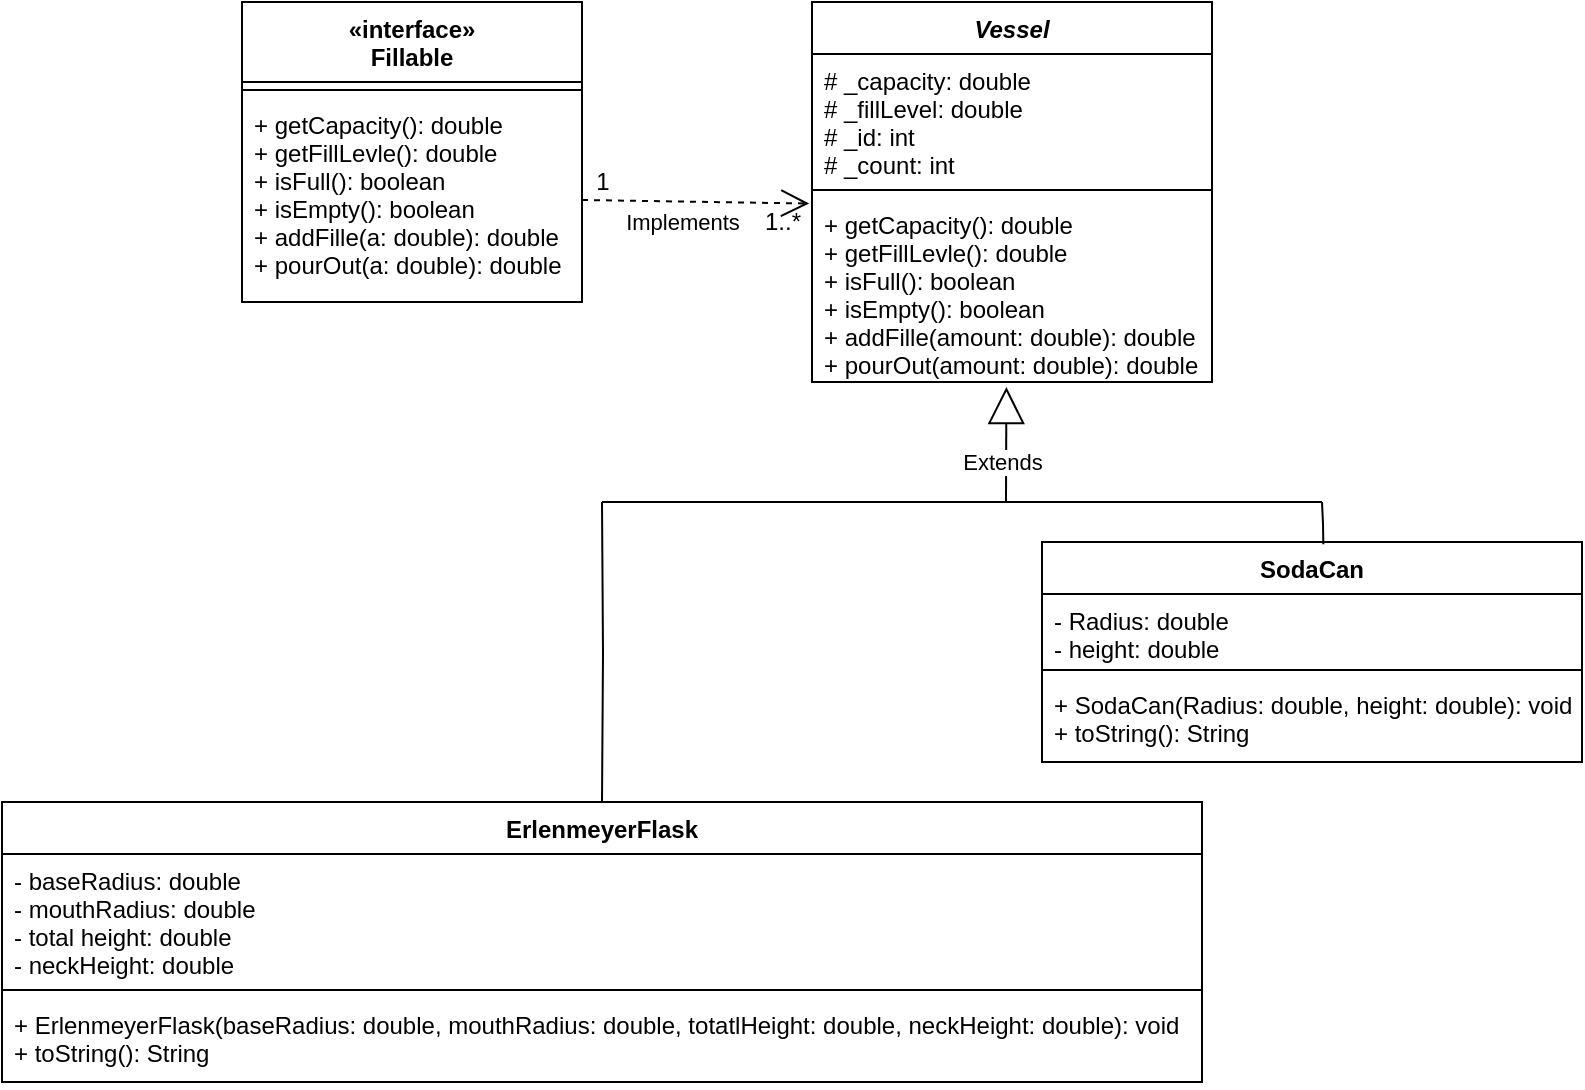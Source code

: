 <mxfile version="18.0.2" type="device"><diagram id="D00QGJkzbmWSBh5MbmYa" name="Page-1"><mxGraphModel dx="953" dy="553" grid="1" gridSize="10" guides="1" tooltips="1" connect="1" arrows="1" fold="1" page="1" pageScale="1" pageWidth="850" pageHeight="1100" math="0" shadow="0"><root><mxCell id="0"/><mxCell id="1" parent="0"/><mxCell id="C-Wk6_4T4SQyQshfntaO-2" value="«interface»&#10;Fillable" style="swimlane;fontStyle=1;align=center;verticalAlign=top;childLayout=stackLayout;horizontal=1;startSize=40;horizontalStack=0;resizeParent=1;resizeParentMax=0;resizeLast=0;collapsible=1;marginBottom=0;" vertex="1" parent="1"><mxGeometry x="140" y="80" width="170" height="150" as="geometry"/></mxCell><mxCell id="C-Wk6_4T4SQyQshfntaO-4" value="" style="line;strokeWidth=1;fillColor=none;align=left;verticalAlign=middle;spacingTop=-1;spacingLeft=3;spacingRight=3;rotatable=0;labelPosition=right;points=[];portConstraint=eastwest;" vertex="1" parent="C-Wk6_4T4SQyQshfntaO-2"><mxGeometry y="40" width="170" height="8" as="geometry"/></mxCell><mxCell id="C-Wk6_4T4SQyQshfntaO-5" value="+ getCapacity(): double&#10;+ getFillLevle(): double&#10;+ isFull(): boolean&#10;+ isEmpty(): boolean&#10;+ addFille(a: double): double&#10;+ pourOut(a: double): double" style="text;strokeColor=none;fillColor=none;align=left;verticalAlign=top;spacingLeft=4;spacingRight=4;overflow=hidden;rotatable=0;points=[[0,0.5],[1,0.5]];portConstraint=eastwest;" vertex="1" parent="C-Wk6_4T4SQyQshfntaO-2"><mxGeometry y="48" width="170" height="102" as="geometry"/></mxCell><mxCell id="C-Wk6_4T4SQyQshfntaO-6" value="Vessel" style="swimlane;fontStyle=3;align=center;verticalAlign=top;childLayout=stackLayout;horizontal=1;startSize=26;horizontalStack=0;resizeParent=1;resizeParentMax=0;resizeLast=0;collapsible=1;marginBottom=0;" vertex="1" parent="1"><mxGeometry x="425" y="80" width="200" height="190" as="geometry"/></mxCell><mxCell id="C-Wk6_4T4SQyQshfntaO-7" value="# _capacity: double&#10;# _fillLevel: double&#10;# _id: int&#10;# _count: int" style="text;strokeColor=none;fillColor=none;align=left;verticalAlign=top;spacingLeft=4;spacingRight=4;overflow=hidden;rotatable=0;points=[[0,0.5],[1,0.5]];portConstraint=eastwest;" vertex="1" parent="C-Wk6_4T4SQyQshfntaO-6"><mxGeometry y="26" width="200" height="64" as="geometry"/></mxCell><mxCell id="C-Wk6_4T4SQyQshfntaO-8" value="" style="line;strokeWidth=1;fillColor=none;align=left;verticalAlign=middle;spacingTop=-1;spacingLeft=3;spacingRight=3;rotatable=0;labelPosition=right;points=[];portConstraint=eastwest;" vertex="1" parent="C-Wk6_4T4SQyQshfntaO-6"><mxGeometry y="90" width="200" height="8" as="geometry"/></mxCell><mxCell id="C-Wk6_4T4SQyQshfntaO-9" value="+ getCapacity(): double&#10;+ getFillLevle(): double&#10;+ isFull(): boolean&#10;+ isEmpty(): boolean&#10;+ addFille(amount: double): double&#10;+ pourOut(amount: double): double" style="text;strokeColor=none;fillColor=none;align=left;verticalAlign=top;spacingLeft=4;spacingRight=4;overflow=hidden;rotatable=0;points=[[0,0.5],[1,0.5]];portConstraint=eastwest;" vertex="1" parent="C-Wk6_4T4SQyQshfntaO-6"><mxGeometry y="98" width="200" height="92" as="geometry"/></mxCell><mxCell id="C-Wk6_4T4SQyQshfntaO-11" value="1" style="text;html=1;resizable=0;autosize=1;align=center;verticalAlign=middle;points=[];fillColor=none;strokeColor=none;rounded=0;" vertex="1" parent="1"><mxGeometry x="310" y="160" width="20" height="20" as="geometry"/></mxCell><mxCell id="C-Wk6_4T4SQyQshfntaO-12" value="1..*" style="text;html=1;resizable=0;autosize=1;align=center;verticalAlign=middle;points=[];fillColor=none;strokeColor=none;rounded=0;" vertex="1" parent="1"><mxGeometry x="395" y="180" width="30" height="20" as="geometry"/></mxCell><mxCell id="C-Wk6_4T4SQyQshfntaO-15" value="ErlenmeyerFlask" style="swimlane;fontStyle=1;align=center;verticalAlign=top;childLayout=stackLayout;horizontal=1;startSize=26;horizontalStack=0;resizeParent=1;resizeParentMax=0;resizeLast=0;collapsible=1;marginBottom=0;" vertex="1" parent="1"><mxGeometry x="20" y="480" width="600" height="140" as="geometry"/></mxCell><mxCell id="C-Wk6_4T4SQyQshfntaO-16" value="- baseRadius: double&#10;- mouthRadius: double&#10;- total height: double&#10;- neckHeight: double" style="text;strokeColor=none;fillColor=none;align=left;verticalAlign=top;spacingLeft=4;spacingRight=4;overflow=hidden;rotatable=0;points=[[0,0.5],[1,0.5]];portConstraint=eastwest;" vertex="1" parent="C-Wk6_4T4SQyQshfntaO-15"><mxGeometry y="26" width="600" height="64" as="geometry"/></mxCell><mxCell id="C-Wk6_4T4SQyQshfntaO-17" value="" style="line;strokeWidth=1;fillColor=none;align=left;verticalAlign=middle;spacingTop=-1;spacingLeft=3;spacingRight=3;rotatable=0;labelPosition=right;points=[];portConstraint=eastwest;" vertex="1" parent="C-Wk6_4T4SQyQshfntaO-15"><mxGeometry y="90" width="600" height="8" as="geometry"/></mxCell><mxCell id="C-Wk6_4T4SQyQshfntaO-18" value="+ ErlenmeyerFlask(baseRadius: double, mouthRadius: double, totatlHeight: double, neckHeight: double): void&#10;+ toString(): String" style="text;strokeColor=none;fillColor=none;align=left;verticalAlign=top;spacingLeft=4;spacingRight=4;overflow=hidden;rotatable=0;points=[[0,0.5],[1,0.5]];portConstraint=eastwest;" vertex="1" parent="C-Wk6_4T4SQyQshfntaO-15"><mxGeometry y="98" width="600" height="42" as="geometry"/></mxCell><mxCell id="C-Wk6_4T4SQyQshfntaO-19" value="SodaCan" style="swimlane;fontStyle=1;align=center;verticalAlign=top;childLayout=stackLayout;horizontal=1;startSize=26;horizontalStack=0;resizeParent=1;resizeParentMax=0;resizeLast=0;collapsible=1;marginBottom=0;" vertex="1" parent="1"><mxGeometry x="540" y="350" width="270" height="110" as="geometry"/></mxCell><mxCell id="C-Wk6_4T4SQyQshfntaO-20" value="- Radius: double&#10;- height: double" style="text;strokeColor=none;fillColor=none;align=left;verticalAlign=top;spacingLeft=4;spacingRight=4;overflow=hidden;rotatable=0;points=[[0,0.5],[1,0.5]];portConstraint=eastwest;" vertex="1" parent="C-Wk6_4T4SQyQshfntaO-19"><mxGeometry y="26" width="270" height="34" as="geometry"/></mxCell><mxCell id="C-Wk6_4T4SQyQshfntaO-21" value="" style="line;strokeWidth=1;fillColor=none;align=left;verticalAlign=middle;spacingTop=-1;spacingLeft=3;spacingRight=3;rotatable=0;labelPosition=right;points=[];portConstraint=eastwest;" vertex="1" parent="C-Wk6_4T4SQyQshfntaO-19"><mxGeometry y="60" width="270" height="8" as="geometry"/></mxCell><mxCell id="C-Wk6_4T4SQyQshfntaO-22" value="+ SodaCan(Radius: double, height: double): void&#10;+ toString(): String" style="text;strokeColor=none;fillColor=none;align=left;verticalAlign=top;spacingLeft=4;spacingRight=4;overflow=hidden;rotatable=0;points=[[0,0.5],[1,0.5]];portConstraint=eastwest;" vertex="1" parent="C-Wk6_4T4SQyQshfntaO-19"><mxGeometry y="68" width="270" height="42" as="geometry"/></mxCell><mxCell id="C-Wk6_4T4SQyQshfntaO-23" value="Extends" style="endArrow=block;endSize=16;endFill=0;html=1;rounded=0;entryX=0.486;entryY=1.027;entryDx=0;entryDy=0;entryPerimeter=0;" edge="1" parent="1" target="C-Wk6_4T4SQyQshfntaO-9"><mxGeometry x="-0.305" y="2" width="160" relative="1" as="geometry"><mxPoint x="522" y="330" as="sourcePoint"/><mxPoint x="470" y="420" as="targetPoint"/><mxPoint as="offset"/></mxGeometry></mxCell><mxCell id="C-Wk6_4T4SQyQshfntaO-24" value="Implements" style="endArrow=open;endSize=12;dashed=1;html=1;rounded=0;exitX=1;exitY=0.5;exitDx=0;exitDy=0;entryX=-0.007;entryY=0.03;entryDx=0;entryDy=0;entryPerimeter=0;" edge="1" parent="1" source="C-Wk6_4T4SQyQshfntaO-5" target="C-Wk6_4T4SQyQshfntaO-9"><mxGeometry x="-0.117" y="-10" width="160" relative="1" as="geometry"><mxPoint x="310" y="280" as="sourcePoint"/><mxPoint x="470" y="280" as="targetPoint"/><mxPoint as="offset"/></mxGeometry></mxCell><mxCell id="C-Wk6_4T4SQyQshfntaO-26" value="" style="endArrow=none;html=1;edgeStyle=orthogonalEdgeStyle;rounded=0;" edge="1" parent="1"><mxGeometry relative="1" as="geometry"><mxPoint x="320" y="330" as="sourcePoint"/><mxPoint x="680" y="330" as="targetPoint"/></mxGeometry></mxCell><mxCell id="C-Wk6_4T4SQyQshfntaO-32" value="" style="endArrow=none;html=1;edgeStyle=orthogonalEdgeStyle;rounded=0;entryX=0.521;entryY=0.01;entryDx=0;entryDy=0;entryPerimeter=0;" edge="1" parent="1" target="C-Wk6_4T4SQyQshfntaO-19"><mxGeometry relative="1" as="geometry"><mxPoint x="680" y="330" as="sourcePoint"/><mxPoint x="520" y="380" as="targetPoint"/></mxGeometry></mxCell><mxCell id="C-Wk6_4T4SQyQshfntaO-35" value="" style="endArrow=none;html=1;edgeStyle=orthogonalEdgeStyle;rounded=0;entryX=0.5;entryY=0;entryDx=0;entryDy=0;" edge="1" parent="1" target="C-Wk6_4T4SQyQshfntaO-15"><mxGeometry relative="1" as="geometry"><mxPoint x="320" y="330" as="sourcePoint"/><mxPoint x="530" y="390" as="targetPoint"/></mxGeometry></mxCell></root></mxGraphModel></diagram></mxfile>